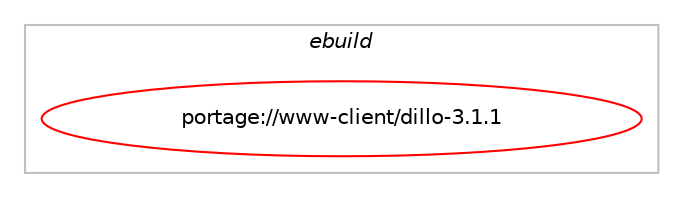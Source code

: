digraph prolog {

# *************
# Graph options
# *************

newrank=true;
concentrate=true;
compound=true;
graph [rankdir=LR,fontname=Helvetica,fontsize=10,ranksep=1.5];#, ranksep=2.5, nodesep=0.2];
edge  [arrowhead=vee];
node  [fontname=Helvetica,fontsize=10];

# **********
# The ebuild
# **********

subgraph cluster_leftcol {
color=gray;
label=<<i>ebuild</i>>;
id [label="portage://www-client/dillo-3.1.1", color=red, width=4, href="../www-client/dillo-3.1.1.svg"];
}

# ****************
# The dependencies
# ****************

subgraph cluster_midcol {
color=gray;
label=<<i>dependencies</i>>;
subgraph cluster_compile {
fillcolor="#eeeeee";
style=filled;
label=<<i>compile</i>>;
# *** BEGIN UNKNOWN DEPENDENCY TYPE (TODO) ***
# id -> equal(use_conditional_group(positive,jpeg,portage://www-client/dillo-3.1.1,[package_dependency(portage://www-client/dillo-3.1.1,install,no,media-libs,libjpeg-turbo,none,[,,],any_same_slot,[])]))
# *** END UNKNOWN DEPENDENCY TYPE (TODO) ***

# *** BEGIN UNKNOWN DEPENDENCY TYPE (TODO) ***
# id -> equal(use_conditional_group(positive,png,portage://www-client/dillo-3.1.1,[package_dependency(portage://www-client/dillo-3.1.1,install,no,media-libs,libpng,greaterequal,[1.2,,,1.2],any_same_slot,[])]))
# *** END UNKNOWN DEPENDENCY TYPE (TODO) ***

# *** BEGIN UNKNOWN DEPENDENCY TYPE (TODO) ***
# id -> equal(use_conditional_group(positive,ssl,portage://www-client/dillo-3.1.1,[use_conditional_group(positive,mbedtls,portage://www-client/dillo-3.1.1,[package_dependency(portage://www-client/dillo-3.1.1,install,no,net-libs,mbedtls,none,[,,],any_same_slot,[])]),use_conditional_group(positive,openssl,portage://www-client/dillo-3.1.1,[package_dependency(portage://www-client/dillo-3.1.1,install,no,dev-libs,openssl,none,[,,],any_same_slot,[])])]))
# *** END UNKNOWN DEPENDENCY TYPE (TODO) ***

# *** BEGIN UNKNOWN DEPENDENCY TYPE (TODO) ***
# id -> equal(use_conditional_group(positive,test,portage://www-client/dillo-3.1.1,[package_dependency(portage://www-client/dillo-3.1.1,install,no,media-gfx,imagemagick,none,[,,],[],[]),package_dependency(portage://www-client/dillo-3.1.1,install,no,x11-apps,xwd,none,[,,],[],[]),package_dependency(portage://www-client/dillo-3.1.1,install,no,x11-apps,xwininfo,none,[,,],[],[])]))
# *** END UNKNOWN DEPENDENCY TYPE (TODO) ***

# *** BEGIN UNKNOWN DEPENDENCY TYPE (TODO) ***
# id -> equal(package_dependency(portage://www-client/dillo-3.1.1,install,no,sys-libs,zlib,none,[,,],[],[]))
# *** END UNKNOWN DEPENDENCY TYPE (TODO) ***

# *** BEGIN UNKNOWN DEPENDENCY TYPE (TODO) ***
# id -> equal(package_dependency(portage://www-client/dillo-3.1.1,install,no,x11-libs,fltk,greaterequal,[1.3,,,1.3],[slot(1)],[]))
# *** END UNKNOWN DEPENDENCY TYPE (TODO) ***

# *** BEGIN UNKNOWN DEPENDENCY TYPE (TODO) ***
# id -> equal(package_dependency(portage://www-client/dillo-3.1.1,install,no,x11-libs,libX11,none,[,,],[],[]))
# *** END UNKNOWN DEPENDENCY TYPE (TODO) ***

}
subgraph cluster_compileandrun {
fillcolor="#eeeeee";
style=filled;
label=<<i>compile and run</i>>;
}
subgraph cluster_run {
fillcolor="#eeeeee";
style=filled;
label=<<i>run</i>>;
# *** BEGIN UNKNOWN DEPENDENCY TYPE (TODO) ***
# id -> equal(use_conditional_group(positive,jpeg,portage://www-client/dillo-3.1.1,[package_dependency(portage://www-client/dillo-3.1.1,run,no,media-libs,libjpeg-turbo,none,[,,],any_same_slot,[])]))
# *** END UNKNOWN DEPENDENCY TYPE (TODO) ***

# *** BEGIN UNKNOWN DEPENDENCY TYPE (TODO) ***
# id -> equal(use_conditional_group(positive,png,portage://www-client/dillo-3.1.1,[package_dependency(portage://www-client/dillo-3.1.1,run,no,media-libs,libpng,greaterequal,[1.2,,,1.2],any_same_slot,[])]))
# *** END UNKNOWN DEPENDENCY TYPE (TODO) ***

# *** BEGIN UNKNOWN DEPENDENCY TYPE (TODO) ***
# id -> equal(use_conditional_group(positive,ssl,portage://www-client/dillo-3.1.1,[use_conditional_group(positive,mbedtls,portage://www-client/dillo-3.1.1,[package_dependency(portage://www-client/dillo-3.1.1,run,no,net-libs,mbedtls,none,[,,],any_same_slot,[])]),use_conditional_group(positive,openssl,portage://www-client/dillo-3.1.1,[package_dependency(portage://www-client/dillo-3.1.1,run,no,dev-libs,openssl,none,[,,],any_same_slot,[])])]))
# *** END UNKNOWN DEPENDENCY TYPE (TODO) ***

# *** BEGIN UNKNOWN DEPENDENCY TYPE (TODO) ***
# id -> equal(use_conditional_group(positive,test,portage://www-client/dillo-3.1.1,[package_dependency(portage://www-client/dillo-3.1.1,run,no,media-gfx,imagemagick,none,[,,],[],[]),package_dependency(portage://www-client/dillo-3.1.1,run,no,x11-apps,xwd,none,[,,],[],[]),package_dependency(portage://www-client/dillo-3.1.1,run,no,x11-apps,xwininfo,none,[,,],[],[])]))
# *** END UNKNOWN DEPENDENCY TYPE (TODO) ***

# *** BEGIN UNKNOWN DEPENDENCY TYPE (TODO) ***
# id -> equal(package_dependency(portage://www-client/dillo-3.1.1,run,no,sys-libs,zlib,none,[,,],[],[]))
# *** END UNKNOWN DEPENDENCY TYPE (TODO) ***

# *** BEGIN UNKNOWN DEPENDENCY TYPE (TODO) ***
# id -> equal(package_dependency(portage://www-client/dillo-3.1.1,run,no,x11-libs,fltk,greaterequal,[1.3,,,1.3],[slot(1)],[]))
# *** END UNKNOWN DEPENDENCY TYPE (TODO) ***

# *** BEGIN UNKNOWN DEPENDENCY TYPE (TODO) ***
# id -> equal(package_dependency(portage://www-client/dillo-3.1.1,run,no,x11-libs,libX11,none,[,,],[],[]))
# *** END UNKNOWN DEPENDENCY TYPE (TODO) ***

}
}

# **************
# The candidates
# **************

subgraph cluster_choices {
rank=same;
color=gray;
label=<<i>candidates</i>>;

}

}
